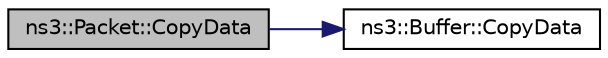 digraph "ns3::Packet::CopyData"
{
 // LATEX_PDF_SIZE
  edge [fontname="Helvetica",fontsize="10",labelfontname="Helvetica",labelfontsize="10"];
  node [fontname="Helvetica",fontsize="10",shape=record];
  rankdir="LR";
  Node1 [label="ns3::Packet::CopyData",height=0.2,width=0.4,color="black", fillcolor="grey75", style="filled", fontcolor="black",tooltip="Copy the packet contents to an output stream."];
  Node1 -> Node2 [color="midnightblue",fontsize="10",style="solid",fontname="Helvetica"];
  Node2 [label="ns3::Buffer::CopyData",height=0.2,width=0.4,color="black", fillcolor="white", style="filled",URL="$classns3_1_1_buffer.html#a767c8ec06a1307b569b9a5996dcacf91",tooltip="Copy the specified amount of data from the buffer to the given output stream."];
}
